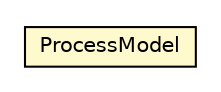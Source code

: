 #!/usr/local/bin/dot
#
# Class diagram 
# Generated by UMLGraph version R5_6-24-gf6e263 (http://www.umlgraph.org/)
#

digraph G {
	edge [fontname="Helvetica",fontsize=10,labelfontname="Helvetica",labelfontsize=10];
	node [fontname="Helvetica",fontsize=10,shape=plaintext];
	nodesep=0.25;
	ranksep=0.5;
	// fr.fastconnect.factory.tibco.bw.maven.source.ProcessModel
	c3618 [label=<<table title="fr.fastconnect.factory.tibco.bw.maven.source.ProcessModel" border="0" cellborder="1" cellspacing="0" cellpadding="2" port="p" bgcolor="lemonChiffon" href="./ProcessModel.html">
		<tr><td><table border="0" cellspacing="0" cellpadding="1">
<tr><td align="center" balign="center"> ProcessModel </td></tr>
		</table></td></tr>
		</table>>, URL="./ProcessModel.html", fontname="Helvetica", fontcolor="black", fontsize=10.0];
}

